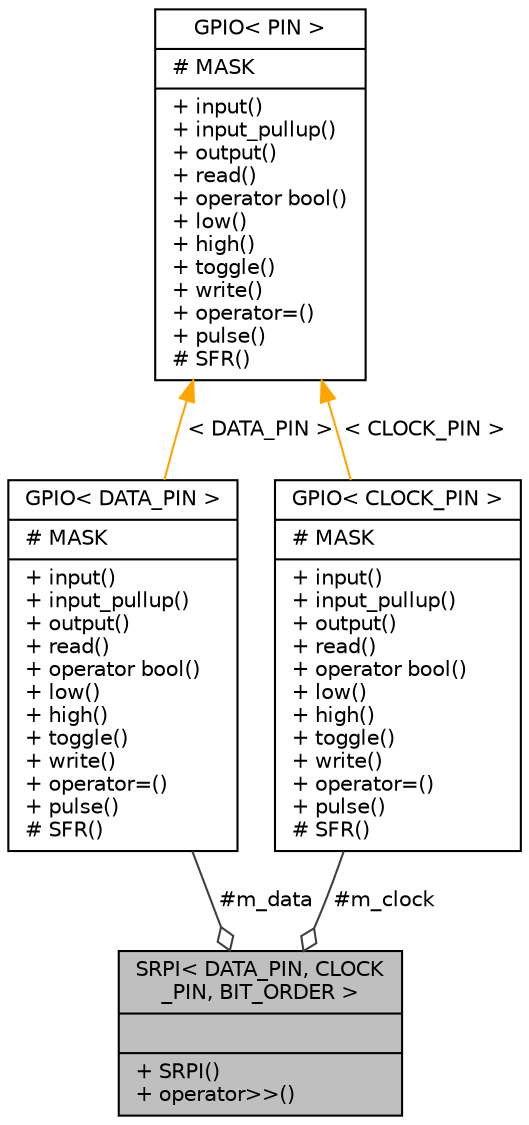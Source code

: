digraph "SRPI&lt; DATA_PIN, CLOCK_PIN, BIT_ORDER &gt;"
{
  edge [fontname="Helvetica",fontsize="10",labelfontname="Helvetica",labelfontsize="10"];
  node [fontname="Helvetica",fontsize="10",shape=record];
  Node1 [label="{SRPI\< DATA_PIN, CLOCK\l_PIN, BIT_ORDER \>\n||+ SRPI()\l+ operator\>\>()\l}",height=0.2,width=0.4,color="black", fillcolor="grey75", style="filled", fontcolor="black"];
  Node2 -> Node1 [color="grey25",fontsize="10",style="solid",label=" #m_data" ,arrowhead="odiamond",fontname="Helvetica"];
  Node2 [label="{GPIO\< DATA_PIN \>\n|# MASK\l|+ input()\l+ input_pullup()\l+ output()\l+ read()\l+ operator bool()\l+ low()\l+ high()\l+ toggle()\l+ write()\l+ operator=()\l+ pulse()\l# SFR()\l}",height=0.2,width=0.4,color="black", fillcolor="white", style="filled",URL="$d7/dde/classGPIO.html"];
  Node3 -> Node2 [dir="back",color="orange",fontsize="10",style="solid",label=" \< DATA_PIN \>" ,fontname="Helvetica"];
  Node3 [label="{GPIO\< PIN \>\n|# MASK\l|+ input()\l+ input_pullup()\l+ output()\l+ read()\l+ operator bool()\l+ low()\l+ high()\l+ toggle()\l+ write()\l+ operator=()\l+ pulse()\l# SFR()\l}",height=0.2,width=0.4,color="black", fillcolor="white", style="filled",URL="$d7/dde/classGPIO.html"];
  Node4 -> Node1 [color="grey25",fontsize="10",style="solid",label=" #m_clock" ,arrowhead="odiamond",fontname="Helvetica"];
  Node4 [label="{GPIO\< CLOCK_PIN \>\n|# MASK\l|+ input()\l+ input_pullup()\l+ output()\l+ read()\l+ operator bool()\l+ low()\l+ high()\l+ toggle()\l+ write()\l+ operator=()\l+ pulse()\l# SFR()\l}",height=0.2,width=0.4,color="black", fillcolor="white", style="filled",URL="$d7/dde/classGPIO.html"];
  Node3 -> Node4 [dir="back",color="orange",fontsize="10",style="solid",label=" \< CLOCK_PIN \>" ,fontname="Helvetica"];
}

